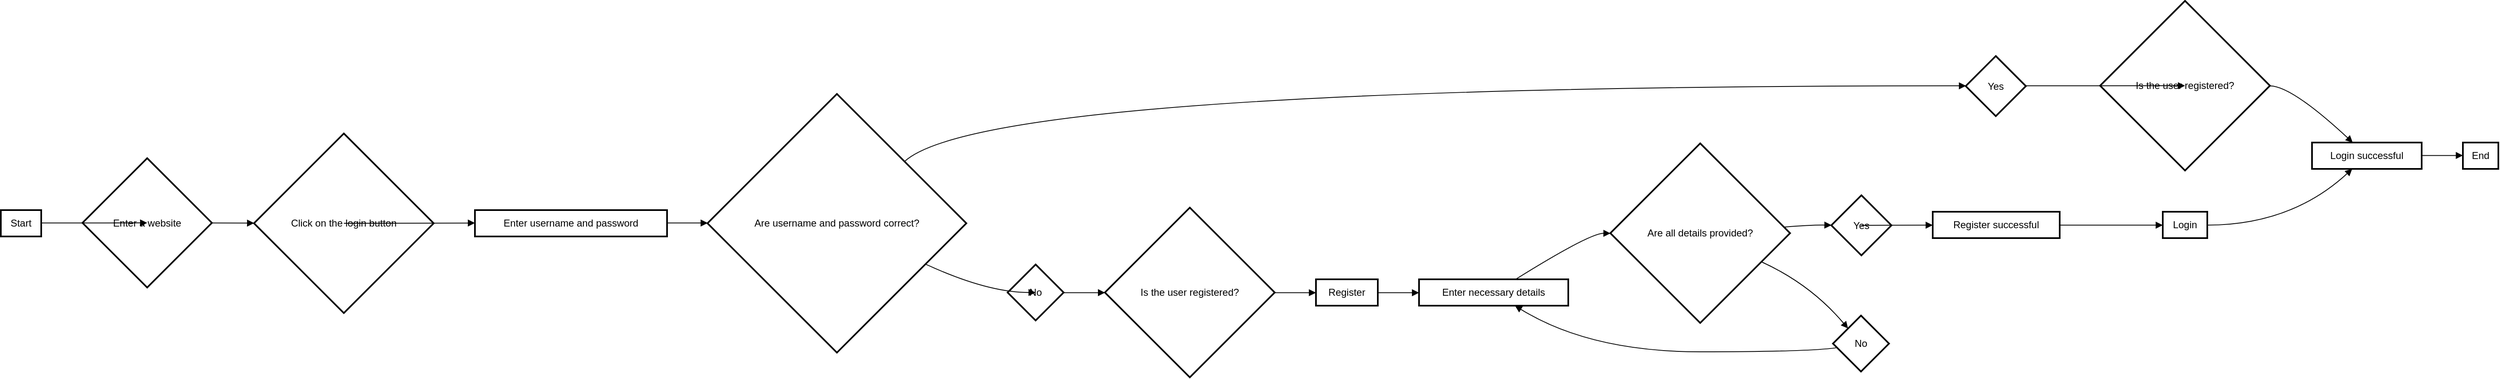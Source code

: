<mxfile version="22.1.11" type="github">
  <diagram name="Page-1" id="RCzVIw21s0QxX4_HmofW">
    <mxGraphModel>
      <root>
        <mxCell id="0" />
        <mxCell id="1" parent="0" />
        <mxCell id="2" value="Start" style="whiteSpace=wrap;strokeWidth=2;" vertex="1" parent="1">
          <mxGeometry y="254" width="49" height="32" as="geometry" />
        </mxCell>
        <mxCell id="3" value="Enter a website" style="rhombus;strokeWidth=2;whiteSpace=wrap;" vertex="1" parent="1">
          <mxGeometry x="99" y="191" width="157" height="157" as="geometry" />
        </mxCell>
        <mxCell id="4" value="Click on the login button" style="rhombus;strokeWidth=2;whiteSpace=wrap;" vertex="1" parent="1">
          <mxGeometry x="307" y="161" width="218" height="218" as="geometry" />
        </mxCell>
        <mxCell id="5" value="Enter username and password" style="whiteSpace=wrap;strokeWidth=2;" vertex="1" parent="1">
          <mxGeometry x="575" y="254" width="233" height="32" as="geometry" />
        </mxCell>
        <mxCell id="6" value="Are username and password correct?" style="rhombus;strokeWidth=2;whiteSpace=wrap;" vertex="1" parent="1">
          <mxGeometry x="857" y="113" width="314" height="314" as="geometry" />
        </mxCell>
        <mxCell id="7" value="Yes" style="rhombus;strokeWidth=2;whiteSpace=wrap;" vertex="1" parent="1">
          <mxGeometry x="2383" y="67" width="73" height="73" as="geometry" />
        </mxCell>
        <mxCell id="8" value="Is the user registered?" style="rhombus;strokeWidth=2;whiteSpace=wrap;" vertex="1" parent="1">
          <mxGeometry x="2546" width="206" height="206" as="geometry" />
        </mxCell>
        <mxCell id="9" value="Login successful" style="whiteSpace=wrap;strokeWidth=2;" vertex="1" parent="1">
          <mxGeometry x="2803" y="172" width="133" height="32" as="geometry" />
        </mxCell>
        <mxCell id="10" value="End" style="whiteSpace=wrap;strokeWidth=2;" vertex="1" parent="1">
          <mxGeometry x="2986" y="172" width="43" height="32" as="geometry" />
        </mxCell>
        <mxCell id="11" value="No" style="rhombus;strokeWidth=2;whiteSpace=wrap;" vertex="1" parent="1">
          <mxGeometry x="1221" y="320" width="68" height="68" as="geometry" />
        </mxCell>
        <mxCell id="12" value="Is the user registered?" style="rhombus;strokeWidth=2;whiteSpace=wrap;" vertex="1" parent="1">
          <mxGeometry x="1339" y="251" width="206" height="206" as="geometry" />
        </mxCell>
        <mxCell id="13" value="Register" style="whiteSpace=wrap;strokeWidth=2;" vertex="1" parent="1">
          <mxGeometry x="1595" y="338" width="75" height="32" as="geometry" />
        </mxCell>
        <mxCell id="14" value="Enter necessary details" style="whiteSpace=wrap;strokeWidth=2;" vertex="1" parent="1">
          <mxGeometry x="1720" y="338" width="181" height="32" as="geometry" />
        </mxCell>
        <mxCell id="15" value="Are all details provided?" style="rhombus;strokeWidth=2;whiteSpace=wrap;" vertex="1" parent="1">
          <mxGeometry x="1952" y="173" width="218" height="218" as="geometry" />
        </mxCell>
        <mxCell id="16" value="Yes" style="rhombus;strokeWidth=2;whiteSpace=wrap;" vertex="1" parent="1">
          <mxGeometry x="2220" y="236" width="73" height="73" as="geometry" />
        </mxCell>
        <mxCell id="17" value="Register successful" style="whiteSpace=wrap;strokeWidth=2;" vertex="1" parent="1">
          <mxGeometry x="2343" y="256" width="154" height="32" as="geometry" />
        </mxCell>
        <mxCell id="18" value="Login" style="whiteSpace=wrap;strokeWidth=2;" vertex="1" parent="1">
          <mxGeometry x="2622" y="256" width="54" height="32" as="geometry" />
        </mxCell>
        <mxCell id="19" value="No" style="rhombus;strokeWidth=2;whiteSpace=wrap;" vertex="1" parent="1">
          <mxGeometry x="2222" y="382" width="68" height="68" as="geometry" />
        </mxCell>
        <mxCell id="20" value="" style="curved=1;startArrow=none;endArrow=block;exitX=1.007;exitY=0.49;entryX=0.002;entryY=0.501;" edge="1" parent="1" source="2" target="3">
          <mxGeometry relative="1" as="geometry">
            <Array as="points" />
          </mxGeometry>
        </mxCell>
        <mxCell id="21" value="" style="curved=1;startArrow=none;endArrow=block;exitX=1.005;exitY=0.501;entryX=-0.001;entryY=0.499;" edge="1" parent="1" source="3" target="4">
          <mxGeometry relative="1" as="geometry">
            <Array as="points" />
          </mxGeometry>
        </mxCell>
        <mxCell id="22" value="" style="curved=1;startArrow=none;endArrow=block;exitX=0.998;exitY=0.499;entryX=-0.002;entryY=0.49;" edge="1" parent="1" source="4" target="5">
          <mxGeometry relative="1" as="geometry">
            <Array as="points" />
          </mxGeometry>
        </mxCell>
        <mxCell id="23" value="" style="curved=1;startArrow=none;endArrow=block;exitX=0.997;exitY=0.49;entryX=0.001;entryY=0.499;" edge="1" parent="1" source="5" target="6">
          <mxGeometry relative="1" as="geometry">
            <Array as="points" />
          </mxGeometry>
        </mxCell>
        <mxCell id="24" value="" style="curved=1;startArrow=none;endArrow=block;exitX=1.001;exitY=0.042;entryX=0.0;entryY=0.495;" edge="1" parent="1" source="6" target="7">
          <mxGeometry relative="1" as="geometry">
            <Array as="points">
              <mxPoint x="1196" y="103" />
            </Array>
          </mxGeometry>
        </mxCell>
        <mxCell id="25" value="" style="curved=1;startArrow=none;endArrow=block;exitX=1.002;exitY=0.495;entryX=0.002;entryY=0.501;" edge="1" parent="1" source="7" target="8">
          <mxGeometry relative="1" as="geometry">
            <Array as="points" />
          </mxGeometry>
        </mxCell>
        <mxCell id="26" value="" style="curved=1;startArrow=none;endArrow=block;exitX=1.003;exitY=0.501;entryX=0.369;entryY=-0.009;" edge="1" parent="1" source="8" target="9">
          <mxGeometry relative="1" as="geometry">
            <Array as="points">
              <mxPoint x="2778" y="103" />
            </Array>
          </mxGeometry>
        </mxCell>
        <mxCell id="27" value="" style="curved=1;startArrow=none;endArrow=block;exitX=1.0;exitY=0.491;entryX=0.0;entryY=0.491;" edge="1" parent="1" source="9" target="10">
          <mxGeometry relative="1" as="geometry">
            <Array as="points" />
          </mxGeometry>
        </mxCell>
        <mxCell id="28" value="" style="curved=1;startArrow=none;endArrow=block;exitX=1.001;exitY=0.731;entryX=0.005;entryY=0.504;" edge="1" parent="1" source="6" target="11">
          <mxGeometry relative="1" as="geometry">
            <Array as="points">
              <mxPoint x="1196" y="354" />
            </Array>
          </mxGeometry>
        </mxCell>
        <mxCell id="29" value="" style="curved=1;startArrow=none;endArrow=block;exitX=0.998;exitY=0.504;entryX=-0.001;entryY=0.501;" edge="1" parent="1" source="11" target="12">
          <mxGeometry relative="1" as="geometry">
            <Array as="points" />
          </mxGeometry>
        </mxCell>
        <mxCell id="30" value="" style="curved=1;startArrow=none;endArrow=block;exitX=1.001;exitY=0.501;entryX=0.002;entryY=0.508;" edge="1" parent="1" source="12" target="13">
          <mxGeometry relative="1" as="geometry">
            <Array as="points" />
          </mxGeometry>
        </mxCell>
        <mxCell id="31" value="" style="curved=1;startArrow=none;endArrow=block;exitX=1.006;exitY=0.508;entryX=0.002;entryY=0.508;" edge="1" parent="1" source="13" target="14">
          <mxGeometry relative="1" as="geometry">
            <Array as="points" />
          </mxGeometry>
        </mxCell>
        <mxCell id="32" value="" style="curved=1;startArrow=none;endArrow=block;exitX=0.645;exitY=0.008;entryX=-0.001;entryY=0.501;" edge="1" parent="1" source="14" target="15">
          <mxGeometry relative="1" as="geometry">
            <Array as="points">
              <mxPoint x="1927" y="282" />
            </Array>
          </mxGeometry>
        </mxCell>
        <mxCell id="33" value="" style="curved=1;startArrow=none;endArrow=block;exitX=0.998;exitY=0.464;entryX=-0.006;entryY=0.497;" edge="1" parent="1" source="15" target="16">
          <mxGeometry relative="1" as="geometry">
            <Array as="points">
              <mxPoint x="2195" y="272" />
            </Array>
          </mxGeometry>
        </mxCell>
        <mxCell id="34" value="" style="curved=1;startArrow=none;endArrow=block;exitX=0.996;exitY=0.497;entryX=-0.002;entryY=0.509;" edge="1" parent="1" source="16" target="17">
          <mxGeometry relative="1" as="geometry">
            <Array as="points" />
          </mxGeometry>
        </mxCell>
        <mxCell id="35" value="" style="curved=1;startArrow=none;endArrow=block;exitX=0.996;exitY=0.509;entryX=0.009;entryY=0.509;" edge="1" parent="1" source="17" target="18">
          <mxGeometry relative="1" as="geometry">
            <Array as="points" />
          </mxGeometry>
        </mxCell>
        <mxCell id="36" value="" style="curved=1;startArrow=none;endArrow=block;exitX=1.012;exitY=0.509;entryX=0.369;entryY=0.991;" edge="1" parent="1" source="18" target="9">
          <mxGeometry relative="1" as="geometry">
            <Array as="points">
              <mxPoint x="2778" y="272" />
            </Array>
          </mxGeometry>
        </mxCell>
        <mxCell id="37" value="" style="curved=1;startArrow=none;endArrow=block;exitX=0.998;exitY=0.733;entryX=0.077;entryY=0.007;" edge="1" parent="1" source="15" target="19">
          <mxGeometry relative="1" as="geometry">
            <Array as="points">
              <mxPoint x="2195" y="344" />
            </Array>
          </mxGeometry>
        </mxCell>
        <mxCell id="38" value="" style="curved=1;startArrow=none;endArrow=block;exitX=0.005;exitY=0.584;entryX=0.645;entryY=1.008;" edge="1" parent="1" source="19" target="14">
          <mxGeometry relative="1" as="geometry">
            <Array as="points">
              <mxPoint x="2195" y="426" />
              <mxPoint x="1927" y="426" />
            </Array>
          </mxGeometry>
        </mxCell>
      </root>
    </mxGraphModel>
  </diagram>
</mxfile>

